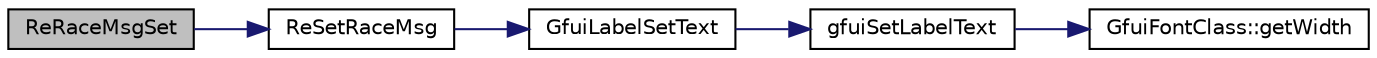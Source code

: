 digraph "ReRaceMsgSet"
{
  edge [fontname="Helvetica",fontsize="10",labelfontname="Helvetica",labelfontsize="10"];
  node [fontname="Helvetica",fontsize="10",shape=record];
  rankdir="LR";
  Node1 [label="ReRaceMsgSet",height=0.2,width=0.4,color="black", fillcolor="grey75", style="filled", fontcolor="black"];
  Node1 -> Node2 [color="midnightblue",fontsize="10",style="solid",fontname="Helvetica"];
  Node2 [label="ReSetRaceMsg",height=0.2,width=0.4,color="black", fillcolor="white", style="filled",URL="$racegl_8cpp.html#aad980a0020557897bdf40cc877c8186b"];
  Node2 -> Node3 [color="midnightblue",fontsize="10",style="solid",fontname="Helvetica"];
  Node3 [label="GfuiLabelSetText",height=0.2,width=0.4,color="black", fillcolor="white", style="filled",URL="$group__gui.html#ga14f9a31e80f932a65f5bee3dec5a74af",tooltip="Change the text of a label. "];
  Node3 -> Node4 [color="midnightblue",fontsize="10",style="solid",fontname="Helvetica"];
  Node4 [label="gfuiSetLabelText",height=0.2,width=0.4,color="black", fillcolor="white", style="filled",URL="$guilabel_8cpp.html#aa1397d5315db5e38136962ab4f9a715b"];
  Node4 -> Node5 [color="midnightblue",fontsize="10",style="solid",fontname="Helvetica"];
  Node5 [label="GfuiFontClass::getWidth",height=0.2,width=0.4,color="black", fillcolor="white", style="filled",URL="$class_gfui_font_class.html#a96fb79e144b166ac018613a77795b7d0"];
}
